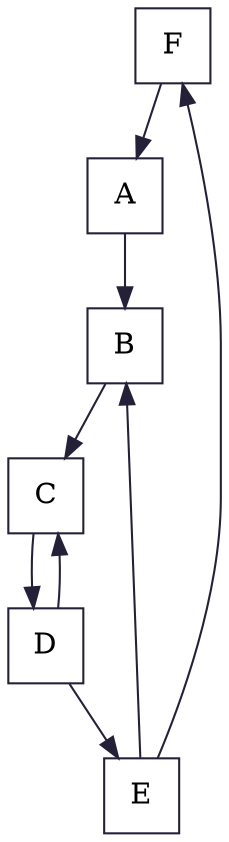 digraph G {
    graph[color="#242038"]
    node[color="#242038", shape=square]
    edge[color="#242038"]
    F->A
    A->B
    E->B
    B->C
    D->C
    C->D
    D->E
    E->F
}
